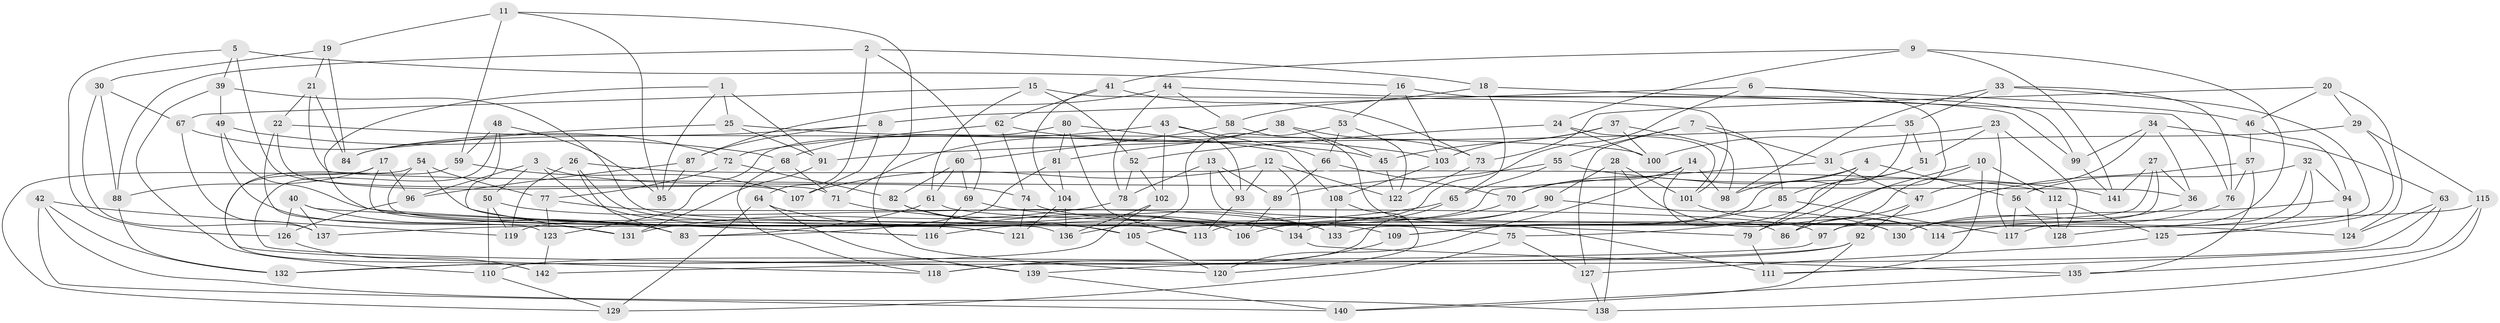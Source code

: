 // coarse degree distribution, {5: 0.07954545454545454, 6: 0.5340909090909091, 4: 0.375, 3: 0.011363636363636364}
// Generated by graph-tools (version 1.1) at 2025/42/03/06/25 10:42:23]
// undirected, 142 vertices, 284 edges
graph export_dot {
graph [start="1"]
  node [color=gray90,style=filled];
  1;
  2;
  3;
  4;
  5;
  6;
  7;
  8;
  9;
  10;
  11;
  12;
  13;
  14;
  15;
  16;
  17;
  18;
  19;
  20;
  21;
  22;
  23;
  24;
  25;
  26;
  27;
  28;
  29;
  30;
  31;
  32;
  33;
  34;
  35;
  36;
  37;
  38;
  39;
  40;
  41;
  42;
  43;
  44;
  45;
  46;
  47;
  48;
  49;
  50;
  51;
  52;
  53;
  54;
  55;
  56;
  57;
  58;
  59;
  60;
  61;
  62;
  63;
  64;
  65;
  66;
  67;
  68;
  69;
  70;
  71;
  72;
  73;
  74;
  75;
  76;
  77;
  78;
  79;
  80;
  81;
  82;
  83;
  84;
  85;
  86;
  87;
  88;
  89;
  90;
  91;
  92;
  93;
  94;
  95;
  96;
  97;
  98;
  99;
  100;
  101;
  102;
  103;
  104;
  105;
  106;
  107;
  108;
  109;
  110;
  111;
  112;
  113;
  114;
  115;
  116;
  117;
  118;
  119;
  120;
  121;
  122;
  123;
  124;
  125;
  126;
  127;
  128;
  129;
  130;
  131;
  132;
  133;
  134;
  135;
  136;
  137;
  138;
  139;
  140;
  141;
  142;
  1 -- 91;
  1 -- 25;
  1 -- 116;
  1 -- 95;
  2 -- 88;
  2 -- 18;
  2 -- 69;
  2 -- 64;
  3 -- 96;
  3 -- 105;
  3 -- 74;
  3 -- 50;
  4 -- 70;
  4 -- 56;
  4 -- 79;
  4 -- 98;
  5 -- 126;
  5 -- 107;
  5 -- 16;
  5 -- 39;
  6 -- 46;
  6 -- 105;
  6 -- 86;
  6 -- 8;
  7 -- 31;
  7 -- 127;
  7 -- 85;
  7 -- 55;
  8 -- 107;
  8 -- 87;
  8 -- 84;
  9 -- 114;
  9 -- 141;
  9 -- 41;
  9 -- 24;
  10 -- 111;
  10 -- 86;
  10 -- 112;
  10 -- 79;
  11 -- 59;
  11 -- 95;
  11 -- 120;
  11 -- 19;
  12 -- 122;
  12 -- 134;
  12 -- 107;
  12 -- 93;
  13 -- 78;
  13 -- 124;
  13 -- 89;
  13 -- 93;
  14 -- 98;
  14 -- 70;
  14 -- 86;
  14 -- 120;
  15 -- 101;
  15 -- 61;
  15 -- 67;
  15 -- 52;
  16 -- 103;
  16 -- 53;
  16 -- 99;
  17 -- 96;
  17 -- 118;
  17 -- 121;
  17 -- 88;
  18 -- 58;
  18 -- 65;
  18 -- 76;
  19 -- 21;
  19 -- 84;
  19 -- 30;
  20 -- 29;
  20 -- 124;
  20 -- 46;
  20 -- 73;
  21 -- 84;
  21 -- 36;
  21 -- 22;
  22 -- 71;
  22 -- 45;
  22 -- 123;
  23 -- 51;
  23 -- 117;
  23 -- 128;
  23 -- 100;
  24 -- 100;
  24 -- 101;
  24 -- 52;
  25 -- 91;
  25 -- 100;
  25 -- 84;
  26 -- 112;
  26 -- 119;
  26 -- 83;
  26 -- 109;
  27 -- 141;
  27 -- 36;
  27 -- 133;
  27 -- 97;
  28 -- 114;
  28 -- 138;
  28 -- 101;
  28 -- 90;
  29 -- 115;
  29 -- 125;
  29 -- 31;
  30 -- 88;
  30 -- 67;
  30 -- 137;
  31 -- 47;
  31 -- 119;
  32 -- 125;
  32 -- 94;
  32 -- 56;
  32 -- 117;
  33 -- 128;
  33 -- 35;
  33 -- 98;
  33 -- 76;
  34 -- 47;
  34 -- 99;
  34 -- 36;
  34 -- 63;
  35 -- 51;
  35 -- 109;
  35 -- 91;
  36 -- 130;
  37 -- 100;
  37 -- 103;
  37 -- 45;
  37 -- 98;
  38 -- 81;
  38 -- 71;
  38 -- 45;
  38 -- 73;
  39 -- 110;
  39 -- 49;
  39 -- 130;
  40 -- 116;
  40 -- 83;
  40 -- 126;
  40 -- 137;
  41 -- 73;
  41 -- 104;
  41 -- 62;
  42 -- 140;
  42 -- 138;
  42 -- 132;
  42 -- 119;
  43 -- 66;
  43 -- 102;
  43 -- 68;
  43 -- 93;
  44 -- 78;
  44 -- 87;
  44 -- 99;
  44 -- 58;
  45 -- 122;
  46 -- 57;
  46 -- 94;
  47 -- 86;
  47 -- 92;
  48 -- 95;
  48 -- 139;
  48 -- 59;
  48 -- 131;
  49 -- 68;
  49 -- 121;
  49 -- 131;
  50 -- 119;
  50 -- 110;
  50 -- 133;
  51 -- 85;
  51 -- 75;
  52 -- 102;
  52 -- 78;
  53 -- 66;
  53 -- 136;
  53 -- 122;
  54 -- 113;
  54 -- 136;
  54 -- 129;
  54 -- 77;
  55 -- 141;
  55 -- 65;
  55 -- 89;
  56 -- 117;
  56 -- 128;
  57 -- 135;
  57 -- 76;
  57 -- 97;
  58 -- 60;
  58 -- 111;
  59 -- 142;
  59 -- 107;
  60 -- 69;
  60 -- 82;
  60 -- 61;
  61 -- 79;
  61 -- 83;
  62 -- 74;
  62 -- 103;
  62 -- 72;
  63 -- 124;
  63 -- 111;
  63 -- 142;
  64 -- 139;
  64 -- 129;
  64 -- 106;
  65 -- 116;
  65 -- 118;
  66 -- 70;
  66 -- 89;
  67 -- 72;
  67 -- 137;
  68 -- 118;
  68 -- 71;
  69 -- 133;
  69 -- 116;
  70 -- 113;
  71 -- 134;
  72 -- 77;
  72 -- 82;
  73 -- 122;
  74 -- 75;
  74 -- 121;
  75 -- 127;
  75 -- 129;
  76 -- 114;
  77 -- 123;
  77 -- 97;
  78 -- 131;
  79 -- 111;
  80 -- 81;
  80 -- 113;
  80 -- 123;
  80 -- 108;
  81 -- 104;
  81 -- 83;
  82 -- 105;
  82 -- 106;
  85 -- 109;
  85 -- 117;
  87 -- 95;
  87 -- 96;
  88 -- 132;
  89 -- 106;
  90 -- 106;
  90 -- 134;
  90 -- 130;
  91 -- 131;
  92 -- 140;
  92 -- 139;
  92 -- 110;
  93 -- 113;
  94 -- 124;
  94 -- 130;
  96 -- 126;
  97 -- 132;
  99 -- 141;
  101 -- 114;
  102 -- 136;
  102 -- 132;
  103 -- 108;
  104 -- 121;
  104 -- 136;
  105 -- 120;
  108 -- 133;
  108 -- 120;
  109 -- 118;
  110 -- 129;
  112 -- 128;
  112 -- 125;
  115 -- 137;
  115 -- 138;
  115 -- 135;
  123 -- 142;
  125 -- 127;
  126 -- 142;
  127 -- 138;
  134 -- 135;
  135 -- 140;
  139 -- 140;
}
